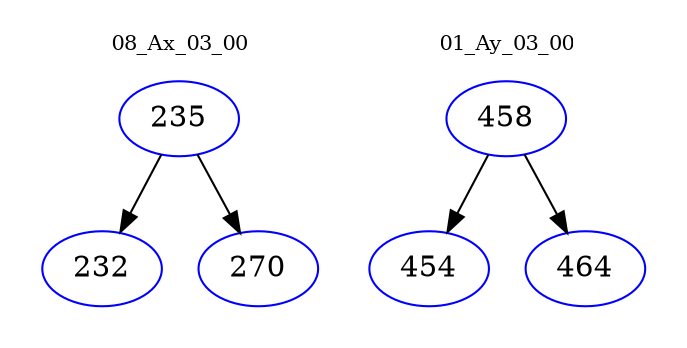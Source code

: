 digraph{
subgraph cluster_0 {
color = white
label = "08_Ax_03_00";
fontsize=10;
T0_235 [label="235", color="blue"]
T0_235 -> T0_232 [color="black"]
T0_232 [label="232", color="blue"]
T0_235 -> T0_270 [color="black"]
T0_270 [label="270", color="blue"]
}
subgraph cluster_1 {
color = white
label = "01_Ay_03_00";
fontsize=10;
T1_458 [label="458", color="blue"]
T1_458 -> T1_454 [color="black"]
T1_454 [label="454", color="blue"]
T1_458 -> T1_464 [color="black"]
T1_464 [label="464", color="blue"]
}
}
